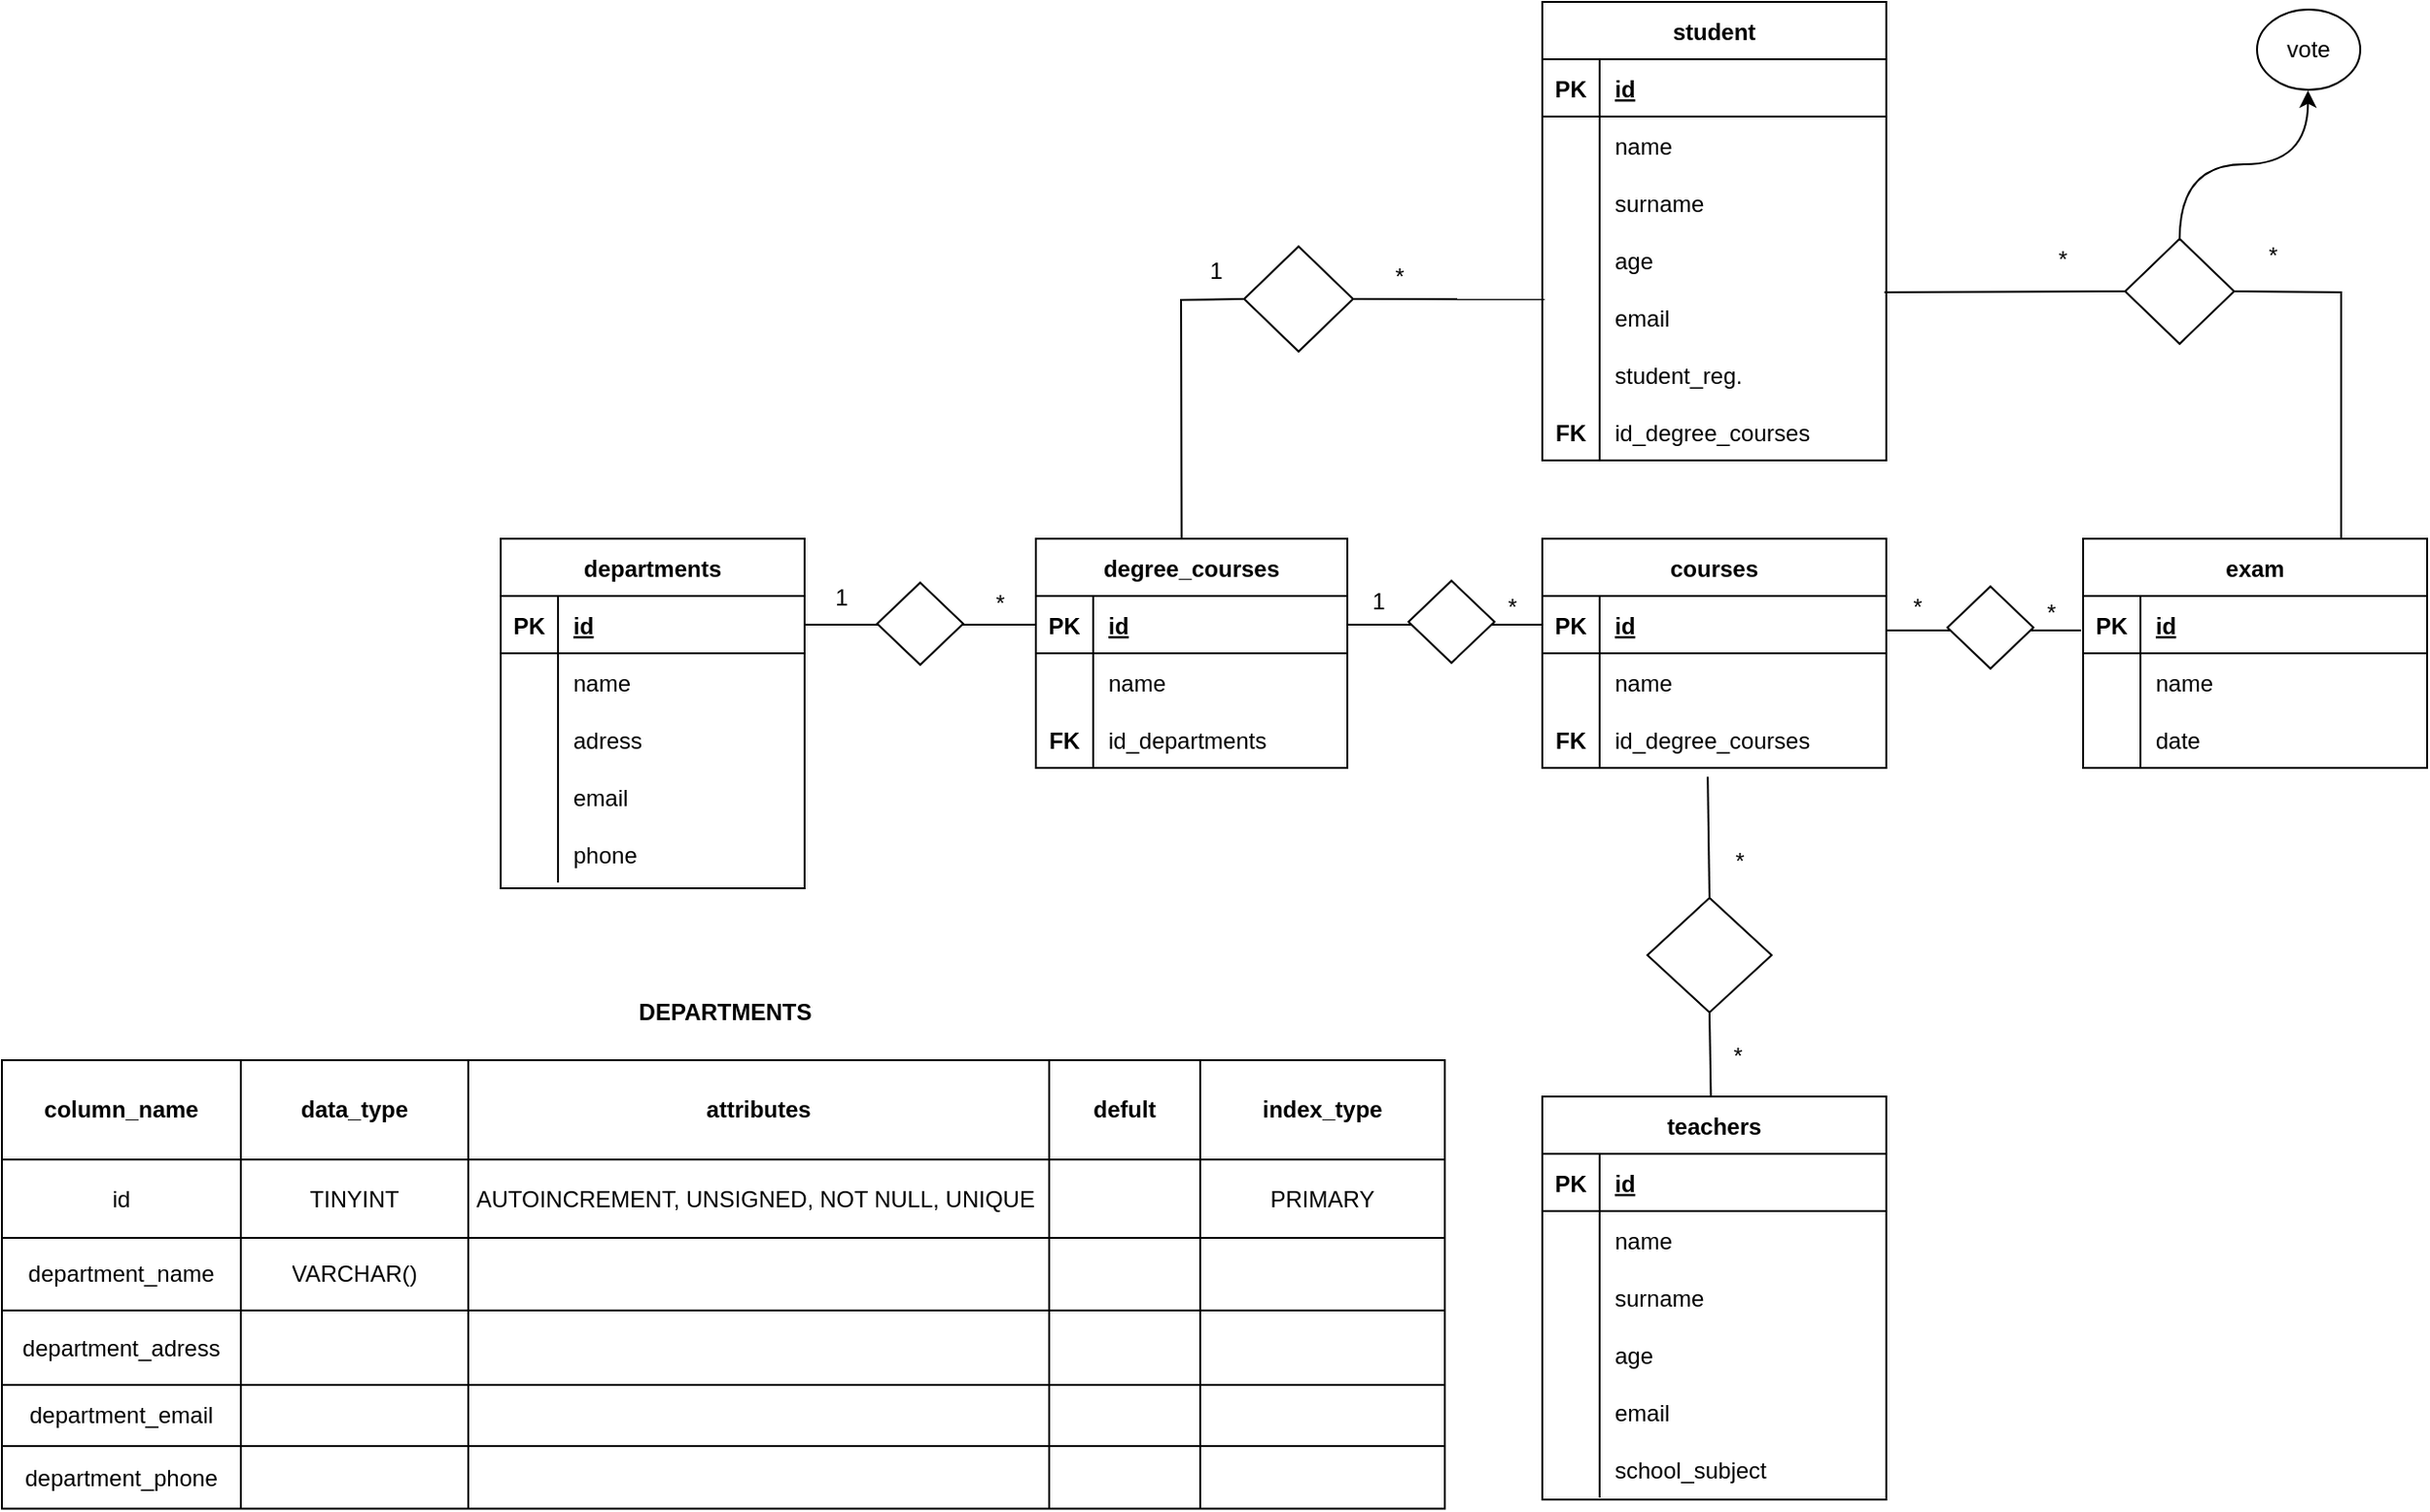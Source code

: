 <mxfile version="20.7.4" type="device"><diagram id="3LW6IDkognbKiOPUvV31" name="Pagina-1"><mxGraphModel dx="2015" dy="2032" grid="0" gridSize="10" guides="1" tooltips="1" connect="1" arrows="1" fold="1" page="0" pageScale="1" pageWidth="827" pageHeight="1169" math="0" shadow="0"><root><mxCell id="0"/><mxCell id="1" parent="0"/><mxCell id="9ci9jLOL0hCH7vQ99jmM-48" value="" style="shape=table;startSize=0;container=1;collapsible=0;childLayout=tableLayout;" parent="1" vertex="1"><mxGeometry x="-387" y="-465" width="755" height="234.75" as="geometry"/></mxCell><mxCell id="9ci9jLOL0hCH7vQ99jmM-49" value="" style="shape=tableRow;horizontal=0;startSize=0;swimlaneHead=0;swimlaneBody=0;top=0;left=0;bottom=0;right=0;collapsible=0;dropTarget=0;fillColor=none;points=[[0,0.5],[1,0.5]];portConstraint=eastwest;" parent="9ci9jLOL0hCH7vQ99jmM-48" vertex="1"><mxGeometry width="755" height="52" as="geometry"/></mxCell><mxCell id="9ci9jLOL0hCH7vQ99jmM-50" value="&lt;b&gt;column_name&lt;/b&gt;" style="shape=partialRectangle;html=1;whiteSpace=wrap;connectable=0;overflow=hidden;fillColor=none;top=0;left=0;bottom=0;right=0;pointerEvents=1;" parent="9ci9jLOL0hCH7vQ99jmM-49" vertex="1"><mxGeometry width="125" height="52" as="geometry"><mxRectangle width="125" height="52" as="alternateBounds"/></mxGeometry></mxCell><mxCell id="9ci9jLOL0hCH7vQ99jmM-51" value="&lt;b&gt;data_type&lt;/b&gt;" style="shape=partialRectangle;html=1;whiteSpace=wrap;connectable=0;overflow=hidden;fillColor=none;top=0;left=0;bottom=0;right=0;pointerEvents=1;" parent="9ci9jLOL0hCH7vQ99jmM-49" vertex="1"><mxGeometry x="125" width="119" height="52" as="geometry"><mxRectangle width="119" height="52" as="alternateBounds"/></mxGeometry></mxCell><mxCell id="9ci9jLOL0hCH7vQ99jmM-52" value="&lt;b&gt;attributes&lt;/b&gt;" style="shape=partialRectangle;html=1;whiteSpace=wrap;connectable=0;overflow=hidden;fillColor=none;top=0;left=0;bottom=0;right=0;pointerEvents=1;" parent="9ci9jLOL0hCH7vQ99jmM-49" vertex="1"><mxGeometry x="244" width="304" height="52" as="geometry"><mxRectangle width="304" height="52" as="alternateBounds"/></mxGeometry></mxCell><mxCell id="9ci9jLOL0hCH7vQ99jmM-53" value="&lt;b&gt;defult&lt;/b&gt;" style="shape=partialRectangle;html=1;whiteSpace=wrap;connectable=0;overflow=hidden;fillColor=none;top=0;left=0;bottom=0;right=0;pointerEvents=1;" parent="9ci9jLOL0hCH7vQ99jmM-49" vertex="1"><mxGeometry x="548" width="79" height="52" as="geometry"><mxRectangle width="79" height="52" as="alternateBounds"/></mxGeometry></mxCell><mxCell id="9ci9jLOL0hCH7vQ99jmM-54" value="&lt;b&gt;index_type&lt;/b&gt;" style="shape=partialRectangle;html=1;whiteSpace=wrap;connectable=0;overflow=hidden;fillColor=none;top=0;left=0;bottom=0;right=0;pointerEvents=1;" parent="9ci9jLOL0hCH7vQ99jmM-49" vertex="1"><mxGeometry x="627" width="128" height="52" as="geometry"><mxRectangle width="128" height="52" as="alternateBounds"/></mxGeometry></mxCell><mxCell id="9ci9jLOL0hCH7vQ99jmM-55" value="" style="shape=tableRow;horizontal=0;startSize=0;swimlaneHead=0;swimlaneBody=0;top=0;left=0;bottom=0;right=0;collapsible=0;dropTarget=0;fillColor=none;points=[[0,0.5],[1,0.5]];portConstraint=eastwest;" parent="9ci9jLOL0hCH7vQ99jmM-48" vertex="1"><mxGeometry y="52" width="755" height="41" as="geometry"/></mxCell><mxCell id="9ci9jLOL0hCH7vQ99jmM-56" value="id" style="shape=partialRectangle;html=1;whiteSpace=wrap;connectable=0;overflow=hidden;fillColor=none;top=0;left=0;bottom=0;right=0;pointerEvents=1;" parent="9ci9jLOL0hCH7vQ99jmM-55" vertex="1"><mxGeometry width="125" height="41" as="geometry"><mxRectangle width="125" height="41" as="alternateBounds"/></mxGeometry></mxCell><mxCell id="9ci9jLOL0hCH7vQ99jmM-57" value="TINYINT" style="shape=partialRectangle;html=1;whiteSpace=wrap;connectable=0;overflow=hidden;fillColor=none;top=0;left=0;bottom=0;right=0;pointerEvents=1;" parent="9ci9jLOL0hCH7vQ99jmM-55" vertex="1"><mxGeometry x="125" width="119" height="41" as="geometry"><mxRectangle width="119" height="41" as="alternateBounds"/></mxGeometry></mxCell><mxCell id="9ci9jLOL0hCH7vQ99jmM-58" value="AUTOINCREMENT, UNSIGNED, NOT NULL, UNIQUE&amp;nbsp;" style="shape=partialRectangle;html=1;whiteSpace=wrap;connectable=0;overflow=hidden;fillColor=none;top=0;left=0;bottom=0;right=0;pointerEvents=1;" parent="9ci9jLOL0hCH7vQ99jmM-55" vertex="1"><mxGeometry x="244" width="304" height="41" as="geometry"><mxRectangle width="304" height="41" as="alternateBounds"/></mxGeometry></mxCell><mxCell id="9ci9jLOL0hCH7vQ99jmM-59" value="" style="shape=partialRectangle;html=1;whiteSpace=wrap;connectable=0;overflow=hidden;fillColor=none;top=0;left=0;bottom=0;right=0;pointerEvents=1;" parent="9ci9jLOL0hCH7vQ99jmM-55" vertex="1"><mxGeometry x="548" width="79" height="41" as="geometry"><mxRectangle width="79" height="41" as="alternateBounds"/></mxGeometry></mxCell><mxCell id="9ci9jLOL0hCH7vQ99jmM-60" value="PRIMARY" style="shape=partialRectangle;html=1;whiteSpace=wrap;connectable=0;overflow=hidden;fillColor=none;top=0;left=0;bottom=0;right=0;pointerEvents=1;" parent="9ci9jLOL0hCH7vQ99jmM-55" vertex="1"><mxGeometry x="627" width="128" height="41" as="geometry"><mxRectangle width="128" height="41" as="alternateBounds"/></mxGeometry></mxCell><mxCell id="9ci9jLOL0hCH7vQ99jmM-61" value="" style="shape=tableRow;horizontal=0;startSize=0;swimlaneHead=0;swimlaneBody=0;top=0;left=0;bottom=0;right=0;collapsible=0;dropTarget=0;fillColor=none;points=[[0,0.5],[1,0.5]];portConstraint=eastwest;" parent="9ci9jLOL0hCH7vQ99jmM-48" vertex="1"><mxGeometry y="93" width="755" height="38" as="geometry"/></mxCell><mxCell id="9ci9jLOL0hCH7vQ99jmM-62" value="&lt;span style=&quot;text-align: left;&quot;&gt;department_name&lt;/span&gt;" style="shape=partialRectangle;html=1;whiteSpace=wrap;connectable=0;overflow=hidden;fillColor=none;top=0;left=0;bottom=0;right=0;pointerEvents=1;" parent="9ci9jLOL0hCH7vQ99jmM-61" vertex="1"><mxGeometry width="125" height="38" as="geometry"><mxRectangle width="125" height="38" as="alternateBounds"/></mxGeometry></mxCell><mxCell id="9ci9jLOL0hCH7vQ99jmM-63" value="VARCHAR()" style="shape=partialRectangle;html=1;whiteSpace=wrap;connectable=0;overflow=hidden;fillColor=none;top=0;left=0;bottom=0;right=0;pointerEvents=1;" parent="9ci9jLOL0hCH7vQ99jmM-61" vertex="1"><mxGeometry x="125" width="119" height="38" as="geometry"><mxRectangle width="119" height="38" as="alternateBounds"/></mxGeometry></mxCell><mxCell id="9ci9jLOL0hCH7vQ99jmM-64" value="" style="shape=partialRectangle;html=1;whiteSpace=wrap;connectable=0;overflow=hidden;fillColor=none;top=0;left=0;bottom=0;right=0;pointerEvents=1;" parent="9ci9jLOL0hCH7vQ99jmM-61" vertex="1"><mxGeometry x="244" width="304" height="38" as="geometry"><mxRectangle width="304" height="38" as="alternateBounds"/></mxGeometry></mxCell><mxCell id="9ci9jLOL0hCH7vQ99jmM-65" value="" style="shape=partialRectangle;html=1;whiteSpace=wrap;connectable=0;overflow=hidden;fillColor=none;top=0;left=0;bottom=0;right=0;pointerEvents=1;" parent="9ci9jLOL0hCH7vQ99jmM-61" vertex="1"><mxGeometry x="548" width="79" height="38" as="geometry"><mxRectangle width="79" height="38" as="alternateBounds"/></mxGeometry></mxCell><mxCell id="9ci9jLOL0hCH7vQ99jmM-66" value="" style="shape=partialRectangle;html=1;whiteSpace=wrap;connectable=0;overflow=hidden;fillColor=none;top=0;left=0;bottom=0;right=0;pointerEvents=1;" parent="9ci9jLOL0hCH7vQ99jmM-61" vertex="1"><mxGeometry x="627" width="128" height="38" as="geometry"><mxRectangle width="128" height="38" as="alternateBounds"/></mxGeometry></mxCell><mxCell id="9ci9jLOL0hCH7vQ99jmM-67" value="" style="shape=tableRow;horizontal=0;startSize=0;swimlaneHead=0;swimlaneBody=0;top=0;left=0;bottom=0;right=0;collapsible=0;dropTarget=0;fillColor=none;points=[[0,0.5],[1,0.5]];portConstraint=eastwest;" parent="9ci9jLOL0hCH7vQ99jmM-48" vertex="1"><mxGeometry y="131" width="755" height="39" as="geometry"/></mxCell><mxCell id="9ci9jLOL0hCH7vQ99jmM-68" value="&lt;span style=&quot;text-align: left;&quot;&gt;department_adress&lt;/span&gt;" style="shape=partialRectangle;html=1;whiteSpace=wrap;connectable=0;overflow=hidden;fillColor=none;top=0;left=0;bottom=0;right=0;pointerEvents=1;" parent="9ci9jLOL0hCH7vQ99jmM-67" vertex="1"><mxGeometry width="125" height="39" as="geometry"><mxRectangle width="125" height="39" as="alternateBounds"/></mxGeometry></mxCell><mxCell id="9ci9jLOL0hCH7vQ99jmM-69" value="" style="shape=partialRectangle;html=1;whiteSpace=wrap;connectable=0;overflow=hidden;fillColor=none;top=0;left=0;bottom=0;right=0;pointerEvents=1;" parent="9ci9jLOL0hCH7vQ99jmM-67" vertex="1"><mxGeometry x="125" width="119" height="39" as="geometry"><mxRectangle width="119" height="39" as="alternateBounds"/></mxGeometry></mxCell><mxCell id="9ci9jLOL0hCH7vQ99jmM-70" value="" style="shape=partialRectangle;html=1;whiteSpace=wrap;connectable=0;overflow=hidden;fillColor=none;top=0;left=0;bottom=0;right=0;pointerEvents=1;" parent="9ci9jLOL0hCH7vQ99jmM-67" vertex="1"><mxGeometry x="244" width="304" height="39" as="geometry"><mxRectangle width="304" height="39" as="alternateBounds"/></mxGeometry></mxCell><mxCell id="9ci9jLOL0hCH7vQ99jmM-71" value="" style="shape=partialRectangle;html=1;whiteSpace=wrap;connectable=0;overflow=hidden;fillColor=none;top=0;left=0;bottom=0;right=0;pointerEvents=1;" parent="9ci9jLOL0hCH7vQ99jmM-67" vertex="1"><mxGeometry x="548" width="79" height="39" as="geometry"><mxRectangle width="79" height="39" as="alternateBounds"/></mxGeometry></mxCell><mxCell id="9ci9jLOL0hCH7vQ99jmM-72" value="" style="shape=partialRectangle;html=1;whiteSpace=wrap;connectable=0;overflow=hidden;fillColor=none;top=0;left=0;bottom=0;right=0;pointerEvents=1;" parent="9ci9jLOL0hCH7vQ99jmM-67" vertex="1"><mxGeometry x="627" width="128" height="39" as="geometry"><mxRectangle width="128" height="39" as="alternateBounds"/></mxGeometry></mxCell><mxCell id="9ci9jLOL0hCH7vQ99jmM-73" value="" style="shape=tableRow;horizontal=0;startSize=0;swimlaneHead=0;swimlaneBody=0;top=0;left=0;bottom=0;right=0;collapsible=0;dropTarget=0;fillColor=none;points=[[0,0.5],[1,0.5]];portConstraint=eastwest;" parent="9ci9jLOL0hCH7vQ99jmM-48" vertex="1"><mxGeometry y="170" width="755" height="32" as="geometry"/></mxCell><mxCell id="9ci9jLOL0hCH7vQ99jmM-74" value="&lt;span style=&quot;text-align: left;&quot;&gt;department_email&lt;/span&gt;" style="shape=partialRectangle;html=1;whiteSpace=wrap;connectable=0;overflow=hidden;fillColor=none;top=0;left=0;bottom=0;right=0;pointerEvents=1;" parent="9ci9jLOL0hCH7vQ99jmM-73" vertex="1"><mxGeometry width="125" height="32" as="geometry"><mxRectangle width="125" height="32" as="alternateBounds"/></mxGeometry></mxCell><mxCell id="9ci9jLOL0hCH7vQ99jmM-75" value="" style="shape=partialRectangle;html=1;whiteSpace=wrap;connectable=0;overflow=hidden;fillColor=none;top=0;left=0;bottom=0;right=0;pointerEvents=1;" parent="9ci9jLOL0hCH7vQ99jmM-73" vertex="1"><mxGeometry x="125" width="119" height="32" as="geometry"><mxRectangle width="119" height="32" as="alternateBounds"/></mxGeometry></mxCell><mxCell id="9ci9jLOL0hCH7vQ99jmM-76" value="" style="shape=partialRectangle;html=1;whiteSpace=wrap;connectable=0;overflow=hidden;fillColor=none;top=0;left=0;bottom=0;right=0;pointerEvents=1;" parent="9ci9jLOL0hCH7vQ99jmM-73" vertex="1"><mxGeometry x="244" width="304" height="32" as="geometry"><mxRectangle width="304" height="32" as="alternateBounds"/></mxGeometry></mxCell><mxCell id="9ci9jLOL0hCH7vQ99jmM-77" value="" style="shape=partialRectangle;html=1;whiteSpace=wrap;connectable=0;overflow=hidden;fillColor=none;top=0;left=0;bottom=0;right=0;pointerEvents=1;" parent="9ci9jLOL0hCH7vQ99jmM-73" vertex="1"><mxGeometry x="548" width="79" height="32" as="geometry"><mxRectangle width="79" height="32" as="alternateBounds"/></mxGeometry></mxCell><mxCell id="9ci9jLOL0hCH7vQ99jmM-78" value="" style="shape=partialRectangle;html=1;whiteSpace=wrap;connectable=0;overflow=hidden;fillColor=none;top=0;left=0;bottom=0;right=0;pointerEvents=1;" parent="9ci9jLOL0hCH7vQ99jmM-73" vertex="1"><mxGeometry x="627" width="128" height="32" as="geometry"><mxRectangle width="128" height="32" as="alternateBounds"/></mxGeometry></mxCell><mxCell id="lVzg_k53rNY4pDE4SqiD-111" value="" style="shape=tableRow;horizontal=0;startSize=0;swimlaneHead=0;swimlaneBody=0;top=0;left=0;bottom=0;right=0;collapsible=0;dropTarget=0;fillColor=none;points=[[0,0.5],[1,0.5]];portConstraint=eastwest;" vertex="1" parent="9ci9jLOL0hCH7vQ99jmM-48"><mxGeometry y="202" width="755" height="33" as="geometry"/></mxCell><mxCell id="lVzg_k53rNY4pDE4SqiD-112" value="&lt;span style=&quot;text-align: left;&quot;&gt;department_phone&lt;/span&gt;" style="shape=partialRectangle;html=1;whiteSpace=wrap;connectable=0;overflow=hidden;fillColor=none;top=0;left=0;bottom=0;right=0;pointerEvents=1;" vertex="1" parent="lVzg_k53rNY4pDE4SqiD-111"><mxGeometry width="125" height="33" as="geometry"><mxRectangle width="125" height="33" as="alternateBounds"/></mxGeometry></mxCell><mxCell id="lVzg_k53rNY4pDE4SqiD-113" value="" style="shape=partialRectangle;html=1;whiteSpace=wrap;connectable=0;overflow=hidden;fillColor=none;top=0;left=0;bottom=0;right=0;pointerEvents=1;" vertex="1" parent="lVzg_k53rNY4pDE4SqiD-111"><mxGeometry x="125" width="119" height="33" as="geometry"><mxRectangle width="119" height="33" as="alternateBounds"/></mxGeometry></mxCell><mxCell id="lVzg_k53rNY4pDE4SqiD-114" value="" style="shape=partialRectangle;html=1;whiteSpace=wrap;connectable=0;overflow=hidden;fillColor=none;top=0;left=0;bottom=0;right=0;pointerEvents=1;" vertex="1" parent="lVzg_k53rNY4pDE4SqiD-111"><mxGeometry x="244" width="304" height="33" as="geometry"><mxRectangle width="304" height="33" as="alternateBounds"/></mxGeometry></mxCell><mxCell id="lVzg_k53rNY4pDE4SqiD-115" value="" style="shape=partialRectangle;html=1;whiteSpace=wrap;connectable=0;overflow=hidden;fillColor=none;top=0;left=0;bottom=0;right=0;pointerEvents=1;" vertex="1" parent="lVzg_k53rNY4pDE4SqiD-111"><mxGeometry x="548" width="79" height="33" as="geometry"><mxRectangle width="79" height="33" as="alternateBounds"/></mxGeometry></mxCell><mxCell id="lVzg_k53rNY4pDE4SqiD-116" value="" style="shape=partialRectangle;html=1;whiteSpace=wrap;connectable=0;overflow=hidden;fillColor=none;top=0;left=0;bottom=0;right=0;pointerEvents=1;" vertex="1" parent="lVzg_k53rNY4pDE4SqiD-111"><mxGeometry x="627" width="128" height="33" as="geometry"><mxRectangle width="128" height="33" as="alternateBounds"/></mxGeometry></mxCell><mxCell id="9ci9jLOL0hCH7vQ99jmM-79" value="departments" style="shape=table;startSize=30;container=1;collapsible=1;childLayout=tableLayout;fixedRows=1;rowLines=0;fontStyle=1;align=center;resizeLast=1;" parent="1" vertex="1"><mxGeometry x="-126" y="-738" width="159" height="183" as="geometry"/></mxCell><mxCell id="9ci9jLOL0hCH7vQ99jmM-80" value="" style="shape=tableRow;horizontal=0;startSize=0;swimlaneHead=0;swimlaneBody=0;fillColor=none;collapsible=0;dropTarget=0;points=[[0,0.5],[1,0.5]];portConstraint=eastwest;top=0;left=0;right=0;bottom=1;" parent="9ci9jLOL0hCH7vQ99jmM-79" vertex="1"><mxGeometry y="30" width="159" height="30" as="geometry"/></mxCell><mxCell id="9ci9jLOL0hCH7vQ99jmM-81" value="PK" style="shape=partialRectangle;connectable=0;fillColor=none;top=0;left=0;bottom=0;right=0;fontStyle=1;overflow=hidden;" parent="9ci9jLOL0hCH7vQ99jmM-80" vertex="1"><mxGeometry width="30" height="30" as="geometry"><mxRectangle width="30" height="30" as="alternateBounds"/></mxGeometry></mxCell><mxCell id="9ci9jLOL0hCH7vQ99jmM-82" value="id" style="shape=partialRectangle;connectable=0;fillColor=none;top=0;left=0;bottom=0;right=0;align=left;spacingLeft=6;fontStyle=5;overflow=hidden;" parent="9ci9jLOL0hCH7vQ99jmM-80" vertex="1"><mxGeometry x="30" width="129" height="30" as="geometry"><mxRectangle width="129" height="30" as="alternateBounds"/></mxGeometry></mxCell><mxCell id="9ci9jLOL0hCH7vQ99jmM-83" value="" style="shape=tableRow;horizontal=0;startSize=0;swimlaneHead=0;swimlaneBody=0;fillColor=none;collapsible=0;dropTarget=0;points=[[0,0.5],[1,0.5]];portConstraint=eastwest;top=0;left=0;right=0;bottom=0;" parent="9ci9jLOL0hCH7vQ99jmM-79" vertex="1"><mxGeometry y="60" width="159" height="30" as="geometry"/></mxCell><mxCell id="9ci9jLOL0hCH7vQ99jmM-84" value="" style="shape=partialRectangle;connectable=0;fillColor=none;top=0;left=0;bottom=0;right=0;editable=1;overflow=hidden;" parent="9ci9jLOL0hCH7vQ99jmM-83" vertex="1"><mxGeometry width="30" height="30" as="geometry"><mxRectangle width="30" height="30" as="alternateBounds"/></mxGeometry></mxCell><mxCell id="9ci9jLOL0hCH7vQ99jmM-85" value="name" style="shape=partialRectangle;connectable=0;fillColor=none;top=0;left=0;bottom=0;right=0;align=left;spacingLeft=6;overflow=hidden;" parent="9ci9jLOL0hCH7vQ99jmM-83" vertex="1"><mxGeometry x="30" width="129" height="30" as="geometry"><mxRectangle width="129" height="30" as="alternateBounds"/></mxGeometry></mxCell><mxCell id="9ci9jLOL0hCH7vQ99jmM-86" value="" style="shape=tableRow;horizontal=0;startSize=0;swimlaneHead=0;swimlaneBody=0;fillColor=none;collapsible=0;dropTarget=0;points=[[0,0.5],[1,0.5]];portConstraint=eastwest;top=0;left=0;right=0;bottom=0;" parent="9ci9jLOL0hCH7vQ99jmM-79" vertex="1"><mxGeometry y="90" width="159" height="30" as="geometry"/></mxCell><mxCell id="9ci9jLOL0hCH7vQ99jmM-87" value="" style="shape=partialRectangle;connectable=0;fillColor=none;top=0;left=0;bottom=0;right=0;editable=1;overflow=hidden;fontStyle=1" parent="9ci9jLOL0hCH7vQ99jmM-86" vertex="1"><mxGeometry width="30" height="30" as="geometry"><mxRectangle width="30" height="30" as="alternateBounds"/></mxGeometry></mxCell><mxCell id="9ci9jLOL0hCH7vQ99jmM-88" value="adress" style="shape=partialRectangle;connectable=0;fillColor=none;top=0;left=0;bottom=0;right=0;align=left;spacingLeft=6;overflow=hidden;" parent="9ci9jLOL0hCH7vQ99jmM-86" vertex="1"><mxGeometry x="30" width="129" height="30" as="geometry"><mxRectangle width="129" height="30" as="alternateBounds"/></mxGeometry></mxCell><mxCell id="9ci9jLOL0hCH7vQ99jmM-89" value="" style="shape=tableRow;horizontal=0;startSize=0;swimlaneHead=0;swimlaneBody=0;fillColor=none;collapsible=0;dropTarget=0;points=[[0,0.5],[1,0.5]];portConstraint=eastwest;top=0;left=0;right=0;bottom=0;" parent="9ci9jLOL0hCH7vQ99jmM-79" vertex="1"><mxGeometry y="120" width="159" height="30" as="geometry"/></mxCell><mxCell id="9ci9jLOL0hCH7vQ99jmM-90" value="" style="shape=partialRectangle;connectable=0;fillColor=none;top=0;left=0;bottom=0;right=0;editable=1;overflow=hidden;" parent="9ci9jLOL0hCH7vQ99jmM-89" vertex="1"><mxGeometry width="30" height="30" as="geometry"><mxRectangle width="30" height="30" as="alternateBounds"/></mxGeometry></mxCell><mxCell id="9ci9jLOL0hCH7vQ99jmM-91" value="email" style="shape=partialRectangle;connectable=0;fillColor=none;top=0;left=0;bottom=0;right=0;align=left;spacingLeft=6;overflow=hidden;" parent="9ci9jLOL0hCH7vQ99jmM-89" vertex="1"><mxGeometry x="30" width="129" height="30" as="geometry"><mxRectangle width="129" height="30" as="alternateBounds"/></mxGeometry></mxCell><mxCell id="lVzg_k53rNY4pDE4SqiD-107" value="" style="shape=tableRow;horizontal=0;startSize=0;swimlaneHead=0;swimlaneBody=0;fillColor=none;collapsible=0;dropTarget=0;points=[[0,0.5],[1,0.5]];portConstraint=eastwest;top=0;left=0;right=0;bottom=0;" vertex="1" parent="9ci9jLOL0hCH7vQ99jmM-79"><mxGeometry y="150" width="159" height="30" as="geometry"/></mxCell><mxCell id="lVzg_k53rNY4pDE4SqiD-108" value="" style="shape=partialRectangle;connectable=0;fillColor=none;top=0;left=0;bottom=0;right=0;editable=1;overflow=hidden;" vertex="1" parent="lVzg_k53rNY4pDE4SqiD-107"><mxGeometry width="30" height="30" as="geometry"><mxRectangle width="30" height="30" as="alternateBounds"/></mxGeometry></mxCell><mxCell id="lVzg_k53rNY4pDE4SqiD-109" value="phone" style="shape=partialRectangle;connectable=0;fillColor=none;top=0;left=0;bottom=0;right=0;align=left;spacingLeft=6;overflow=hidden;" vertex="1" parent="lVzg_k53rNY4pDE4SqiD-107"><mxGeometry x="30" width="129" height="30" as="geometry"><mxRectangle width="129" height="30" as="alternateBounds"/></mxGeometry></mxCell><mxCell id="9ci9jLOL0hCH7vQ99jmM-92" value="degree_courses" style="shape=table;startSize=30;container=1;collapsible=1;childLayout=tableLayout;fixedRows=1;rowLines=0;fontStyle=1;align=center;resizeLast=1;" parent="1" vertex="1"><mxGeometry x="154" y="-738" width="163" height="120" as="geometry"/></mxCell><mxCell id="9ci9jLOL0hCH7vQ99jmM-93" value="" style="shape=tableRow;horizontal=0;startSize=0;swimlaneHead=0;swimlaneBody=0;fillColor=none;collapsible=0;dropTarget=0;points=[[0,0.5],[1,0.5]];portConstraint=eastwest;top=0;left=0;right=0;bottom=1;" parent="9ci9jLOL0hCH7vQ99jmM-92" vertex="1"><mxGeometry y="30" width="163" height="30" as="geometry"/></mxCell><mxCell id="9ci9jLOL0hCH7vQ99jmM-94" value="PK" style="shape=partialRectangle;connectable=0;fillColor=none;top=0;left=0;bottom=0;right=0;fontStyle=1;overflow=hidden;" parent="9ci9jLOL0hCH7vQ99jmM-93" vertex="1"><mxGeometry width="30" height="30" as="geometry"><mxRectangle width="30" height="30" as="alternateBounds"/></mxGeometry></mxCell><mxCell id="9ci9jLOL0hCH7vQ99jmM-95" value="id" style="shape=partialRectangle;connectable=0;fillColor=none;top=0;left=0;bottom=0;right=0;align=left;spacingLeft=6;fontStyle=5;overflow=hidden;" parent="9ci9jLOL0hCH7vQ99jmM-93" vertex="1"><mxGeometry x="30" width="133" height="30" as="geometry"><mxRectangle width="133" height="30" as="alternateBounds"/></mxGeometry></mxCell><mxCell id="9ci9jLOL0hCH7vQ99jmM-96" value="" style="shape=tableRow;horizontal=0;startSize=0;swimlaneHead=0;swimlaneBody=0;fillColor=none;collapsible=0;dropTarget=0;points=[[0,0.5],[1,0.5]];portConstraint=eastwest;top=0;left=0;right=0;bottom=0;" parent="9ci9jLOL0hCH7vQ99jmM-92" vertex="1"><mxGeometry y="60" width="163" height="30" as="geometry"/></mxCell><mxCell id="9ci9jLOL0hCH7vQ99jmM-97" value="" style="shape=partialRectangle;connectable=0;fillColor=none;top=0;left=0;bottom=0;right=0;editable=1;overflow=hidden;" parent="9ci9jLOL0hCH7vQ99jmM-96" vertex="1"><mxGeometry width="30" height="30" as="geometry"><mxRectangle width="30" height="30" as="alternateBounds"/></mxGeometry></mxCell><mxCell id="9ci9jLOL0hCH7vQ99jmM-98" value="name" style="shape=partialRectangle;connectable=0;fillColor=none;top=0;left=0;bottom=0;right=0;align=left;spacingLeft=6;overflow=hidden;" parent="9ci9jLOL0hCH7vQ99jmM-96" vertex="1"><mxGeometry x="30" width="133" height="30" as="geometry"><mxRectangle width="133" height="30" as="alternateBounds"/></mxGeometry></mxCell><mxCell id="9ci9jLOL0hCH7vQ99jmM-99" value="" style="shape=tableRow;horizontal=0;startSize=0;swimlaneHead=0;swimlaneBody=0;fillColor=none;collapsible=0;dropTarget=0;points=[[0,0.5],[1,0.5]];portConstraint=eastwest;top=0;left=0;right=0;bottom=0;" parent="9ci9jLOL0hCH7vQ99jmM-92" vertex="1"><mxGeometry y="90" width="163" height="30" as="geometry"/></mxCell><mxCell id="9ci9jLOL0hCH7vQ99jmM-100" value="FK" style="shape=partialRectangle;connectable=0;fillColor=none;top=0;left=0;bottom=0;right=0;editable=1;overflow=hidden;fontStyle=1" parent="9ci9jLOL0hCH7vQ99jmM-99" vertex="1"><mxGeometry width="30" height="30" as="geometry"><mxRectangle width="30" height="30" as="alternateBounds"/></mxGeometry></mxCell><mxCell id="9ci9jLOL0hCH7vQ99jmM-101" value="id_departments" style="shape=partialRectangle;connectable=0;fillColor=none;top=0;left=0;bottom=0;right=0;align=left;spacingLeft=6;overflow=hidden;" parent="9ci9jLOL0hCH7vQ99jmM-99" vertex="1"><mxGeometry x="30" width="133" height="30" as="geometry"><mxRectangle width="133" height="30" as="alternateBounds"/></mxGeometry></mxCell><mxCell id="lVzg_k53rNY4pDE4SqiD-2" value="" style="endArrow=none;html=1;rounded=0;exitX=1;exitY=0.5;exitDx=0;exitDy=0;entryX=0;entryY=0.5;entryDx=0;entryDy=0;" edge="1" parent="1" source="9ci9jLOL0hCH7vQ99jmM-80" target="9ci9jLOL0hCH7vQ99jmM-93"><mxGeometry width="50" height="50" relative="1" as="geometry"><mxPoint x="72" y="-680" as="sourcePoint"/><mxPoint x="89" y="-747" as="targetPoint"/><Array as="points"/></mxGeometry></mxCell><mxCell id="lVzg_k53rNY4pDE4SqiD-3" value="" style="rhombus;whiteSpace=wrap;html=1;" vertex="1" parent="1"><mxGeometry x="71" y="-715" width="45" height="43" as="geometry"/></mxCell><mxCell id="lVzg_k53rNY4pDE4SqiD-4" value="1" style="text;html=1;align=center;verticalAlign=middle;resizable=0;points=[];autosize=1;strokeColor=none;fillColor=none;" vertex="1" parent="1"><mxGeometry x="37" y="-722" width="30" height="30" as="geometry"/></mxCell><mxCell id="lVzg_k53rNY4pDE4SqiD-5" value="*" style="text;html=1;align=center;verticalAlign=middle;resizable=0;points=[];autosize=1;strokeColor=none;fillColor=none;" vertex="1" parent="1"><mxGeometry x="120" y="-719" width="30" height="30" as="geometry"/></mxCell><mxCell id="lVzg_k53rNY4pDE4SqiD-6" value="courses" style="shape=table;startSize=30;container=1;collapsible=1;childLayout=tableLayout;fixedRows=1;rowLines=0;fontStyle=1;align=center;resizeLast=1;" vertex="1" parent="1"><mxGeometry x="419" y="-738" width="180" height="120" as="geometry"/></mxCell><mxCell id="lVzg_k53rNY4pDE4SqiD-7" value="" style="shape=tableRow;horizontal=0;startSize=0;swimlaneHead=0;swimlaneBody=0;fillColor=none;collapsible=0;dropTarget=0;points=[[0,0.5],[1,0.5]];portConstraint=eastwest;top=0;left=0;right=0;bottom=1;" vertex="1" parent="lVzg_k53rNY4pDE4SqiD-6"><mxGeometry y="30" width="180" height="30" as="geometry"/></mxCell><mxCell id="lVzg_k53rNY4pDE4SqiD-8" value="PK" style="shape=partialRectangle;connectable=0;fillColor=none;top=0;left=0;bottom=0;right=0;fontStyle=1;overflow=hidden;" vertex="1" parent="lVzg_k53rNY4pDE4SqiD-7"><mxGeometry width="30" height="30" as="geometry"><mxRectangle width="30" height="30" as="alternateBounds"/></mxGeometry></mxCell><mxCell id="lVzg_k53rNY4pDE4SqiD-9" value="id" style="shape=partialRectangle;connectable=0;fillColor=none;top=0;left=0;bottom=0;right=0;align=left;spacingLeft=6;fontStyle=5;overflow=hidden;" vertex="1" parent="lVzg_k53rNY4pDE4SqiD-7"><mxGeometry x="30" width="150" height="30" as="geometry"><mxRectangle width="150" height="30" as="alternateBounds"/></mxGeometry></mxCell><mxCell id="lVzg_k53rNY4pDE4SqiD-10" value="" style="shape=tableRow;horizontal=0;startSize=0;swimlaneHead=0;swimlaneBody=0;fillColor=none;collapsible=0;dropTarget=0;points=[[0,0.5],[1,0.5]];portConstraint=eastwest;top=0;left=0;right=0;bottom=0;" vertex="1" parent="lVzg_k53rNY4pDE4SqiD-6"><mxGeometry y="60" width="180" height="30" as="geometry"/></mxCell><mxCell id="lVzg_k53rNY4pDE4SqiD-11" value="" style="shape=partialRectangle;connectable=0;fillColor=none;top=0;left=0;bottom=0;right=0;editable=1;overflow=hidden;" vertex="1" parent="lVzg_k53rNY4pDE4SqiD-10"><mxGeometry width="30" height="30" as="geometry"><mxRectangle width="30" height="30" as="alternateBounds"/></mxGeometry></mxCell><mxCell id="lVzg_k53rNY4pDE4SqiD-12" value="name" style="shape=partialRectangle;connectable=0;fillColor=none;top=0;left=0;bottom=0;right=0;align=left;spacingLeft=6;overflow=hidden;" vertex="1" parent="lVzg_k53rNY4pDE4SqiD-10"><mxGeometry x="30" width="150" height="30" as="geometry"><mxRectangle width="150" height="30" as="alternateBounds"/></mxGeometry></mxCell><mxCell id="lVzg_k53rNY4pDE4SqiD-13" value="" style="shape=tableRow;horizontal=0;startSize=0;swimlaneHead=0;swimlaneBody=0;fillColor=none;collapsible=0;dropTarget=0;points=[[0,0.5],[1,0.5]];portConstraint=eastwest;top=0;left=0;right=0;bottom=0;" vertex="1" parent="lVzg_k53rNY4pDE4SqiD-6"><mxGeometry y="90" width="180" height="30" as="geometry"/></mxCell><mxCell id="lVzg_k53rNY4pDE4SqiD-14" value="FK" style="shape=partialRectangle;connectable=0;fillColor=none;top=0;left=0;bottom=0;right=0;editable=1;overflow=hidden;fontStyle=1" vertex="1" parent="lVzg_k53rNY4pDE4SqiD-13"><mxGeometry width="30" height="30" as="geometry"><mxRectangle width="30" height="30" as="alternateBounds"/></mxGeometry></mxCell><mxCell id="lVzg_k53rNY4pDE4SqiD-15" value="id_degree_courses" style="shape=partialRectangle;connectable=0;fillColor=none;top=0;left=0;bottom=0;right=0;align=left;spacingLeft=6;overflow=hidden;" vertex="1" parent="lVzg_k53rNY4pDE4SqiD-13"><mxGeometry x="30" width="150" height="30" as="geometry"><mxRectangle width="150" height="30" as="alternateBounds"/></mxGeometry></mxCell><mxCell id="lVzg_k53rNY4pDE4SqiD-22" value="" style="endArrow=none;html=1;rounded=0;exitX=1;exitY=0.5;exitDx=0;exitDy=0;entryX=0;entryY=0.5;entryDx=0;entryDy=0;" edge="1" parent="1" source="9ci9jLOL0hCH7vQ99jmM-93" target="lVzg_k53rNY4pDE4SqiD-7"><mxGeometry width="50" height="50" relative="1" as="geometry"><mxPoint x="240" y="-684" as="sourcePoint"/><mxPoint x="290" y="-734" as="targetPoint"/></mxGeometry></mxCell><mxCell id="lVzg_k53rNY4pDE4SqiD-20" value="" style="rhombus;whiteSpace=wrap;html=1;" vertex="1" parent="1"><mxGeometry x="349" y="-716" width="45" height="43" as="geometry"/></mxCell><mxCell id="lVzg_k53rNY4pDE4SqiD-23" value="1" style="text;html=1;align=center;verticalAlign=middle;resizable=0;points=[];autosize=1;strokeColor=none;fillColor=none;" vertex="1" parent="1"><mxGeometry x="320" y="-718" width="25" height="26" as="geometry"/></mxCell><mxCell id="lVzg_k53rNY4pDE4SqiD-24" value="*" style="text;html=1;align=center;verticalAlign=middle;resizable=0;points=[];autosize=1;strokeColor=none;fillColor=none;" vertex="1" parent="1"><mxGeometry x="391" y="-715" width="23" height="26" as="geometry"/></mxCell><mxCell id="lVzg_k53rNY4pDE4SqiD-25" value="teachers" style="shape=table;startSize=30;container=1;collapsible=1;childLayout=tableLayout;fixedRows=1;rowLines=0;fontStyle=1;align=center;resizeLast=1;" vertex="1" parent="1"><mxGeometry x="419" y="-446" width="180" height="211" as="geometry"/></mxCell><mxCell id="lVzg_k53rNY4pDE4SqiD-26" value="" style="shape=tableRow;horizontal=0;startSize=0;swimlaneHead=0;swimlaneBody=0;fillColor=none;collapsible=0;dropTarget=0;points=[[0,0.5],[1,0.5]];portConstraint=eastwest;top=0;left=0;right=0;bottom=1;" vertex="1" parent="lVzg_k53rNY4pDE4SqiD-25"><mxGeometry y="30" width="180" height="30" as="geometry"/></mxCell><mxCell id="lVzg_k53rNY4pDE4SqiD-27" value="PK" style="shape=partialRectangle;connectable=0;fillColor=none;top=0;left=0;bottom=0;right=0;fontStyle=1;overflow=hidden;" vertex="1" parent="lVzg_k53rNY4pDE4SqiD-26"><mxGeometry width="30" height="30" as="geometry"><mxRectangle width="30" height="30" as="alternateBounds"/></mxGeometry></mxCell><mxCell id="lVzg_k53rNY4pDE4SqiD-28" value="id" style="shape=partialRectangle;connectable=0;fillColor=none;top=0;left=0;bottom=0;right=0;align=left;spacingLeft=6;fontStyle=5;overflow=hidden;" vertex="1" parent="lVzg_k53rNY4pDE4SqiD-26"><mxGeometry x="30" width="150" height="30" as="geometry"><mxRectangle width="150" height="30" as="alternateBounds"/></mxGeometry></mxCell><mxCell id="lVzg_k53rNY4pDE4SqiD-29" value="" style="shape=tableRow;horizontal=0;startSize=0;swimlaneHead=0;swimlaneBody=0;fillColor=none;collapsible=0;dropTarget=0;points=[[0,0.5],[1,0.5]];portConstraint=eastwest;top=0;left=0;right=0;bottom=0;" vertex="1" parent="lVzg_k53rNY4pDE4SqiD-25"><mxGeometry y="60" width="180" height="30" as="geometry"/></mxCell><mxCell id="lVzg_k53rNY4pDE4SqiD-30" value="" style="shape=partialRectangle;connectable=0;fillColor=none;top=0;left=0;bottom=0;right=0;editable=1;overflow=hidden;" vertex="1" parent="lVzg_k53rNY4pDE4SqiD-29"><mxGeometry width="30" height="30" as="geometry"><mxRectangle width="30" height="30" as="alternateBounds"/></mxGeometry></mxCell><mxCell id="lVzg_k53rNY4pDE4SqiD-31" value="name" style="shape=partialRectangle;connectable=0;fillColor=none;top=0;left=0;bottom=0;right=0;align=left;spacingLeft=6;overflow=hidden;" vertex="1" parent="lVzg_k53rNY4pDE4SqiD-29"><mxGeometry x="30" width="150" height="30" as="geometry"><mxRectangle width="150" height="30" as="alternateBounds"/></mxGeometry></mxCell><mxCell id="lVzg_k53rNY4pDE4SqiD-104" value="" style="shape=tableRow;horizontal=0;startSize=0;swimlaneHead=0;swimlaneBody=0;fillColor=none;collapsible=0;dropTarget=0;points=[[0,0.5],[1,0.5]];portConstraint=eastwest;top=0;left=0;right=0;bottom=0;" vertex="1" parent="lVzg_k53rNY4pDE4SqiD-25"><mxGeometry y="90" width="180" height="30" as="geometry"/></mxCell><mxCell id="lVzg_k53rNY4pDE4SqiD-105" value="" style="shape=partialRectangle;connectable=0;fillColor=none;top=0;left=0;bottom=0;right=0;editable=1;overflow=hidden;" vertex="1" parent="lVzg_k53rNY4pDE4SqiD-104"><mxGeometry width="30" height="30" as="geometry"><mxRectangle width="30" height="30" as="alternateBounds"/></mxGeometry></mxCell><mxCell id="lVzg_k53rNY4pDE4SqiD-106" value="surname" style="shape=partialRectangle;connectable=0;fillColor=none;top=0;left=0;bottom=0;right=0;align=left;spacingLeft=6;overflow=hidden;" vertex="1" parent="lVzg_k53rNY4pDE4SqiD-104"><mxGeometry x="30" width="150" height="30" as="geometry"><mxRectangle width="150" height="30" as="alternateBounds"/></mxGeometry></mxCell><mxCell id="lVzg_k53rNY4pDE4SqiD-32" value="" style="shape=tableRow;horizontal=0;startSize=0;swimlaneHead=0;swimlaneBody=0;fillColor=none;collapsible=0;dropTarget=0;points=[[0,0.5],[1,0.5]];portConstraint=eastwest;top=0;left=0;right=0;bottom=0;" vertex="1" parent="lVzg_k53rNY4pDE4SqiD-25"><mxGeometry y="120" width="180" height="30" as="geometry"/></mxCell><mxCell id="lVzg_k53rNY4pDE4SqiD-33" value="" style="shape=partialRectangle;connectable=0;fillColor=none;top=0;left=0;bottom=0;right=0;editable=1;overflow=hidden;" vertex="1" parent="lVzg_k53rNY4pDE4SqiD-32"><mxGeometry width="30" height="30" as="geometry"><mxRectangle width="30" height="30" as="alternateBounds"/></mxGeometry></mxCell><mxCell id="lVzg_k53rNY4pDE4SqiD-34" value="age" style="shape=partialRectangle;connectable=0;fillColor=none;top=0;left=0;bottom=0;right=0;align=left;spacingLeft=6;overflow=hidden;" vertex="1" parent="lVzg_k53rNY4pDE4SqiD-32"><mxGeometry x="30" width="150" height="30" as="geometry"><mxRectangle width="150" height="30" as="alternateBounds"/></mxGeometry></mxCell><mxCell id="lVzg_k53rNY4pDE4SqiD-35" value="" style="shape=tableRow;horizontal=0;startSize=0;swimlaneHead=0;swimlaneBody=0;fillColor=none;collapsible=0;dropTarget=0;points=[[0,0.5],[1,0.5]];portConstraint=eastwest;top=0;left=0;right=0;bottom=0;" vertex="1" parent="lVzg_k53rNY4pDE4SqiD-25"><mxGeometry y="150" width="180" height="30" as="geometry"/></mxCell><mxCell id="lVzg_k53rNY4pDE4SqiD-36" value="" style="shape=partialRectangle;connectable=0;fillColor=none;top=0;left=0;bottom=0;right=0;editable=1;overflow=hidden;" vertex="1" parent="lVzg_k53rNY4pDE4SqiD-35"><mxGeometry width="30" height="30" as="geometry"><mxRectangle width="30" height="30" as="alternateBounds"/></mxGeometry></mxCell><mxCell id="lVzg_k53rNY4pDE4SqiD-37" value="email" style="shape=partialRectangle;connectable=0;fillColor=none;top=0;left=0;bottom=0;right=0;align=left;spacingLeft=6;overflow=hidden;" vertex="1" parent="lVzg_k53rNY4pDE4SqiD-35"><mxGeometry x="30" width="150" height="30" as="geometry"><mxRectangle width="150" height="30" as="alternateBounds"/></mxGeometry></mxCell><mxCell id="lVzg_k53rNY4pDE4SqiD-44" value="" style="shape=tableRow;horizontal=0;startSize=0;swimlaneHead=0;swimlaneBody=0;fillColor=none;collapsible=0;dropTarget=0;points=[[0,0.5],[1,0.5]];portConstraint=eastwest;top=0;left=0;right=0;bottom=0;" vertex="1" parent="lVzg_k53rNY4pDE4SqiD-25"><mxGeometry y="180" width="180" height="30" as="geometry"/></mxCell><mxCell id="lVzg_k53rNY4pDE4SqiD-45" value="" style="shape=partialRectangle;connectable=0;fillColor=none;top=0;left=0;bottom=0;right=0;editable=1;overflow=hidden;" vertex="1" parent="lVzg_k53rNY4pDE4SqiD-44"><mxGeometry width="30" height="30" as="geometry"><mxRectangle width="30" height="30" as="alternateBounds"/></mxGeometry></mxCell><mxCell id="lVzg_k53rNY4pDE4SqiD-46" value="school_subject" style="shape=partialRectangle;connectable=0;fillColor=none;top=0;left=0;bottom=0;right=0;align=left;spacingLeft=6;overflow=hidden;" vertex="1" parent="lVzg_k53rNY4pDE4SqiD-44"><mxGeometry x="30" width="150" height="30" as="geometry"><mxRectangle width="150" height="30" as="alternateBounds"/></mxGeometry></mxCell><mxCell id="lVzg_k53rNY4pDE4SqiD-38" value="" style="rhombus;whiteSpace=wrap;html=1;" vertex="1" parent="1"><mxGeometry x="474" y="-550" width="65" height="60" as="geometry"/></mxCell><mxCell id="lVzg_k53rNY4pDE4SqiD-39" value="" style="endArrow=none;html=1;rounded=0;entryX=0.5;entryY=0;entryDx=0;entryDy=0;exitX=0.481;exitY=1.156;exitDx=0;exitDy=0;exitPerimeter=0;" edge="1" parent="1" source="lVzg_k53rNY4pDE4SqiD-13" target="lVzg_k53rNY4pDE4SqiD-38"><mxGeometry width="50" height="50" relative="1" as="geometry"><mxPoint x="506" y="-608" as="sourcePoint"/><mxPoint x="706.5" y="-705" as="targetPoint"/></mxGeometry></mxCell><mxCell id="lVzg_k53rNY4pDE4SqiD-41" value="" style="endArrow=none;html=1;rounded=0;exitX=0.5;exitY=1;exitDx=0;exitDy=0;" edge="1" parent="1" source="lVzg_k53rNY4pDE4SqiD-38" target="lVzg_k53rNY4pDE4SqiD-25"><mxGeometry width="50" height="50" relative="1" as="geometry"><mxPoint x="535.0" y="-494.0" as="sourcePoint"/><mxPoint x="535.38" y="-456.63" as="targetPoint"/></mxGeometry></mxCell><mxCell id="lVzg_k53rNY4pDE4SqiD-42" value="*" style="text;html=1;align=center;verticalAlign=middle;resizable=0;points=[];autosize=1;strokeColor=none;fillColor=none;" vertex="1" parent="1"><mxGeometry x="510" y="-582" width="23" height="26" as="geometry"/></mxCell><mxCell id="lVzg_k53rNY4pDE4SqiD-43" value="*" style="text;html=1;align=center;verticalAlign=middle;resizable=0;points=[];autosize=1;strokeColor=none;fillColor=none;" vertex="1" parent="1"><mxGeometry x="509" y="-480" width="23" height="26" as="geometry"/></mxCell><mxCell id="lVzg_k53rNY4pDE4SqiD-50" value="exam" style="shape=table;startSize=30;container=1;collapsible=1;childLayout=tableLayout;fixedRows=1;rowLines=0;fontStyle=1;align=center;resizeLast=1;" vertex="1" parent="1"><mxGeometry x="702" y="-738" width="180" height="120" as="geometry"/></mxCell><mxCell id="lVzg_k53rNY4pDE4SqiD-51" value="" style="shape=tableRow;horizontal=0;startSize=0;swimlaneHead=0;swimlaneBody=0;fillColor=none;collapsible=0;dropTarget=0;points=[[0,0.5],[1,0.5]];portConstraint=eastwest;top=0;left=0;right=0;bottom=1;" vertex="1" parent="lVzg_k53rNY4pDE4SqiD-50"><mxGeometry y="30" width="180" height="30" as="geometry"/></mxCell><mxCell id="lVzg_k53rNY4pDE4SqiD-52" value="PK" style="shape=partialRectangle;connectable=0;fillColor=none;top=0;left=0;bottom=0;right=0;fontStyle=1;overflow=hidden;" vertex="1" parent="lVzg_k53rNY4pDE4SqiD-51"><mxGeometry width="30" height="30" as="geometry"><mxRectangle width="30" height="30" as="alternateBounds"/></mxGeometry></mxCell><mxCell id="lVzg_k53rNY4pDE4SqiD-53" value="id" style="shape=partialRectangle;connectable=0;fillColor=none;top=0;left=0;bottom=0;right=0;align=left;spacingLeft=6;fontStyle=5;overflow=hidden;" vertex="1" parent="lVzg_k53rNY4pDE4SqiD-51"><mxGeometry x="30" width="150" height="30" as="geometry"><mxRectangle width="150" height="30" as="alternateBounds"/></mxGeometry></mxCell><mxCell id="lVzg_k53rNY4pDE4SqiD-54" value="" style="shape=tableRow;horizontal=0;startSize=0;swimlaneHead=0;swimlaneBody=0;fillColor=none;collapsible=0;dropTarget=0;points=[[0,0.5],[1,0.5]];portConstraint=eastwest;top=0;left=0;right=0;bottom=0;" vertex="1" parent="lVzg_k53rNY4pDE4SqiD-50"><mxGeometry y="60" width="180" height="30" as="geometry"/></mxCell><mxCell id="lVzg_k53rNY4pDE4SqiD-55" value="" style="shape=partialRectangle;connectable=0;fillColor=none;top=0;left=0;bottom=0;right=0;editable=1;overflow=hidden;" vertex="1" parent="lVzg_k53rNY4pDE4SqiD-54"><mxGeometry width="30" height="30" as="geometry"><mxRectangle width="30" height="30" as="alternateBounds"/></mxGeometry></mxCell><mxCell id="lVzg_k53rNY4pDE4SqiD-56" value="name" style="shape=partialRectangle;connectable=0;fillColor=none;top=0;left=0;bottom=0;right=0;align=left;spacingLeft=6;overflow=hidden;" vertex="1" parent="lVzg_k53rNY4pDE4SqiD-54"><mxGeometry x="30" width="150" height="30" as="geometry"><mxRectangle width="150" height="30" as="alternateBounds"/></mxGeometry></mxCell><mxCell id="lVzg_k53rNY4pDE4SqiD-57" value="" style="shape=tableRow;horizontal=0;startSize=0;swimlaneHead=0;swimlaneBody=0;fillColor=none;collapsible=0;dropTarget=0;points=[[0,0.5],[1,0.5]];portConstraint=eastwest;top=0;left=0;right=0;bottom=0;" vertex="1" parent="lVzg_k53rNY4pDE4SqiD-50"><mxGeometry y="90" width="180" height="30" as="geometry"/></mxCell><mxCell id="lVzg_k53rNY4pDE4SqiD-58" value="" style="shape=partialRectangle;connectable=0;fillColor=none;top=0;left=0;bottom=0;right=0;editable=1;overflow=hidden;" vertex="1" parent="lVzg_k53rNY4pDE4SqiD-57"><mxGeometry width="30" height="30" as="geometry"><mxRectangle width="30" height="30" as="alternateBounds"/></mxGeometry></mxCell><mxCell id="lVzg_k53rNY4pDE4SqiD-59" value="date" style="shape=partialRectangle;connectable=0;fillColor=none;top=0;left=0;bottom=0;right=0;align=left;spacingLeft=6;overflow=hidden;" vertex="1" parent="lVzg_k53rNY4pDE4SqiD-57"><mxGeometry x="30" width="150" height="30" as="geometry"><mxRectangle width="150" height="30" as="alternateBounds"/></mxGeometry></mxCell><mxCell id="lVzg_k53rNY4pDE4SqiD-63" value="" style="endArrow=none;html=1;rounded=0;exitX=1;exitY=0.5;exitDx=0;exitDy=0;entryX=0;entryY=0.5;entryDx=0;entryDy=0;" edge="1" parent="1"><mxGeometry width="50" height="50" relative="1" as="geometry"><mxPoint x="599" y="-690" as="sourcePoint"/><mxPoint x="701" y="-690" as="targetPoint"/></mxGeometry></mxCell><mxCell id="lVzg_k53rNY4pDE4SqiD-64" value="" style="rhombus;whiteSpace=wrap;html=1;" vertex="1" parent="1"><mxGeometry x="631" y="-713" width="45" height="43" as="geometry"/></mxCell><mxCell id="lVzg_k53rNY4pDE4SqiD-65" value="*" style="text;html=1;align=center;verticalAlign=middle;resizable=0;points=[];autosize=1;strokeColor=none;fillColor=none;" vertex="1" parent="1"><mxGeometry x="603" y="-715" width="23" height="26" as="geometry"/></mxCell><mxCell id="lVzg_k53rNY4pDE4SqiD-66" value="*" style="text;html=1;align=center;verticalAlign=middle;resizable=0;points=[];autosize=1;strokeColor=none;fillColor=none;" vertex="1" parent="1"><mxGeometry x="673" y="-712" width="23" height="26" as="geometry"/></mxCell><mxCell id="lVzg_k53rNY4pDE4SqiD-67" value="student" style="shape=table;startSize=30;container=1;collapsible=1;childLayout=tableLayout;fixedRows=1;rowLines=0;fontStyle=1;align=center;resizeLast=1;" vertex="1" parent="1"><mxGeometry x="419" y="-1019" width="180" height="240" as="geometry"/></mxCell><mxCell id="lVzg_k53rNY4pDE4SqiD-68" value="" style="shape=tableRow;horizontal=0;startSize=0;swimlaneHead=0;swimlaneBody=0;fillColor=none;collapsible=0;dropTarget=0;points=[[0,0.5],[1,0.5]];portConstraint=eastwest;top=0;left=0;right=0;bottom=1;" vertex="1" parent="lVzg_k53rNY4pDE4SqiD-67"><mxGeometry y="30" width="180" height="30" as="geometry"/></mxCell><mxCell id="lVzg_k53rNY4pDE4SqiD-69" value="PK" style="shape=partialRectangle;connectable=0;fillColor=none;top=0;left=0;bottom=0;right=0;fontStyle=1;overflow=hidden;" vertex="1" parent="lVzg_k53rNY4pDE4SqiD-68"><mxGeometry width="30" height="30" as="geometry"><mxRectangle width="30" height="30" as="alternateBounds"/></mxGeometry></mxCell><mxCell id="lVzg_k53rNY4pDE4SqiD-70" value="id" style="shape=partialRectangle;connectable=0;fillColor=none;top=0;left=0;bottom=0;right=0;align=left;spacingLeft=6;fontStyle=5;overflow=hidden;" vertex="1" parent="lVzg_k53rNY4pDE4SqiD-68"><mxGeometry x="30" width="150" height="30" as="geometry"><mxRectangle width="150" height="30" as="alternateBounds"/></mxGeometry></mxCell><mxCell id="lVzg_k53rNY4pDE4SqiD-71" value="" style="shape=tableRow;horizontal=0;startSize=0;swimlaneHead=0;swimlaneBody=0;fillColor=none;collapsible=0;dropTarget=0;points=[[0,0.5],[1,0.5]];portConstraint=eastwest;top=0;left=0;right=0;bottom=0;" vertex="1" parent="lVzg_k53rNY4pDE4SqiD-67"><mxGeometry y="60" width="180" height="30" as="geometry"/></mxCell><mxCell id="lVzg_k53rNY4pDE4SqiD-72" value="" style="shape=partialRectangle;connectable=0;fillColor=none;top=0;left=0;bottom=0;right=0;editable=1;overflow=hidden;" vertex="1" parent="lVzg_k53rNY4pDE4SqiD-71"><mxGeometry width="30" height="30" as="geometry"><mxRectangle width="30" height="30" as="alternateBounds"/></mxGeometry></mxCell><mxCell id="lVzg_k53rNY4pDE4SqiD-73" value="name" style="shape=partialRectangle;connectable=0;fillColor=none;top=0;left=0;bottom=0;right=0;align=left;spacingLeft=6;overflow=hidden;" vertex="1" parent="lVzg_k53rNY4pDE4SqiD-71"><mxGeometry x="30" width="150" height="30" as="geometry"><mxRectangle width="150" height="30" as="alternateBounds"/></mxGeometry></mxCell><mxCell id="lVzg_k53rNY4pDE4SqiD-74" value="" style="shape=tableRow;horizontal=0;startSize=0;swimlaneHead=0;swimlaneBody=0;fillColor=none;collapsible=0;dropTarget=0;points=[[0,0.5],[1,0.5]];portConstraint=eastwest;top=0;left=0;right=0;bottom=0;" vertex="1" parent="lVzg_k53rNY4pDE4SqiD-67"><mxGeometry y="90" width="180" height="30" as="geometry"/></mxCell><mxCell id="lVzg_k53rNY4pDE4SqiD-75" value="" style="shape=partialRectangle;connectable=0;fillColor=none;top=0;left=0;bottom=0;right=0;editable=1;overflow=hidden;fontStyle=1" vertex="1" parent="lVzg_k53rNY4pDE4SqiD-74"><mxGeometry width="30" height="30" as="geometry"><mxRectangle width="30" height="30" as="alternateBounds"/></mxGeometry></mxCell><mxCell id="lVzg_k53rNY4pDE4SqiD-76" value="surname" style="shape=partialRectangle;connectable=0;fillColor=none;top=0;left=0;bottom=0;right=0;align=left;spacingLeft=6;overflow=hidden;" vertex="1" parent="lVzg_k53rNY4pDE4SqiD-74"><mxGeometry x="30" width="150" height="30" as="geometry"><mxRectangle width="150" height="30" as="alternateBounds"/></mxGeometry></mxCell><mxCell id="lVzg_k53rNY4pDE4SqiD-77" value="" style="shape=tableRow;horizontal=0;startSize=0;swimlaneHead=0;swimlaneBody=0;fillColor=none;collapsible=0;dropTarget=0;points=[[0,0.5],[1,0.5]];portConstraint=eastwest;top=0;left=0;right=0;bottom=0;" vertex="1" parent="lVzg_k53rNY4pDE4SqiD-67"><mxGeometry y="120" width="180" height="30" as="geometry"/></mxCell><mxCell id="lVzg_k53rNY4pDE4SqiD-78" value="" style="shape=partialRectangle;connectable=0;fillColor=none;top=0;left=0;bottom=0;right=0;editable=1;overflow=hidden;" vertex="1" parent="lVzg_k53rNY4pDE4SqiD-77"><mxGeometry width="30" height="30" as="geometry"><mxRectangle width="30" height="30" as="alternateBounds"/></mxGeometry></mxCell><mxCell id="lVzg_k53rNY4pDE4SqiD-79" value="age" style="shape=partialRectangle;connectable=0;fillColor=none;top=0;left=0;bottom=0;right=0;align=left;spacingLeft=6;overflow=hidden;" vertex="1" parent="lVzg_k53rNY4pDE4SqiD-77"><mxGeometry x="30" width="150" height="30" as="geometry"><mxRectangle width="150" height="30" as="alternateBounds"/></mxGeometry></mxCell><mxCell id="lVzg_k53rNY4pDE4SqiD-91" value="" style="shape=tableRow;horizontal=0;startSize=0;swimlaneHead=0;swimlaneBody=0;fillColor=none;collapsible=0;dropTarget=0;points=[[0,0.5],[1,0.5]];portConstraint=eastwest;top=0;left=0;right=0;bottom=0;" vertex="1" parent="lVzg_k53rNY4pDE4SqiD-67"><mxGeometry y="150" width="180" height="30" as="geometry"/></mxCell><mxCell id="lVzg_k53rNY4pDE4SqiD-92" value="" style="shape=partialRectangle;connectable=0;fillColor=none;top=0;left=0;bottom=0;right=0;editable=1;overflow=hidden;" vertex="1" parent="lVzg_k53rNY4pDE4SqiD-91"><mxGeometry width="30" height="30" as="geometry"><mxRectangle width="30" height="30" as="alternateBounds"/></mxGeometry></mxCell><mxCell id="lVzg_k53rNY4pDE4SqiD-93" value="email" style="shape=partialRectangle;connectable=0;fillColor=none;top=0;left=0;bottom=0;right=0;align=left;spacingLeft=6;overflow=hidden;" vertex="1" parent="lVzg_k53rNY4pDE4SqiD-91"><mxGeometry x="30" width="150" height="30" as="geometry"><mxRectangle width="150" height="30" as="alternateBounds"/></mxGeometry></mxCell><mxCell id="lVzg_k53rNY4pDE4SqiD-94" value="" style="shape=tableRow;horizontal=0;startSize=0;swimlaneHead=0;swimlaneBody=0;fillColor=none;collapsible=0;dropTarget=0;points=[[0,0.5],[1,0.5]];portConstraint=eastwest;top=0;left=0;right=0;bottom=0;" vertex="1" parent="lVzg_k53rNY4pDE4SqiD-67"><mxGeometry y="180" width="180" height="30" as="geometry"/></mxCell><mxCell id="lVzg_k53rNY4pDE4SqiD-95" value="" style="shape=partialRectangle;connectable=0;fillColor=none;top=0;left=0;bottom=0;right=0;editable=1;overflow=hidden;" vertex="1" parent="lVzg_k53rNY4pDE4SqiD-94"><mxGeometry width="30" height="30" as="geometry"><mxRectangle width="30" height="30" as="alternateBounds"/></mxGeometry></mxCell><mxCell id="lVzg_k53rNY4pDE4SqiD-96" value="student_reg." style="shape=partialRectangle;connectable=0;fillColor=none;top=0;left=0;bottom=0;right=0;align=left;spacingLeft=6;overflow=hidden;" vertex="1" parent="lVzg_k53rNY4pDE4SqiD-94"><mxGeometry x="30" width="150" height="30" as="geometry"><mxRectangle width="150" height="30" as="alternateBounds"/></mxGeometry></mxCell><mxCell id="lVzg_k53rNY4pDE4SqiD-97" value="" style="shape=tableRow;horizontal=0;startSize=0;swimlaneHead=0;swimlaneBody=0;fillColor=none;collapsible=0;dropTarget=0;points=[[0,0.5],[1,0.5]];portConstraint=eastwest;top=0;left=0;right=0;bottom=0;" vertex="1" parent="lVzg_k53rNY4pDE4SqiD-67"><mxGeometry y="210" width="180" height="30" as="geometry"/></mxCell><mxCell id="lVzg_k53rNY4pDE4SqiD-98" value="FK" style="shape=partialRectangle;connectable=0;fillColor=none;top=0;left=0;bottom=0;right=0;editable=1;overflow=hidden;fontStyle=1" vertex="1" parent="lVzg_k53rNY4pDE4SqiD-97"><mxGeometry width="30" height="30" as="geometry"><mxRectangle width="30" height="30" as="alternateBounds"/></mxGeometry></mxCell><mxCell id="lVzg_k53rNY4pDE4SqiD-99" value="id_degree_courses" style="shape=partialRectangle;connectable=0;fillColor=none;top=0;left=0;bottom=0;right=0;align=left;spacingLeft=6;overflow=hidden;" vertex="1" parent="lVzg_k53rNY4pDE4SqiD-97"><mxGeometry x="30" width="150" height="30" as="geometry"><mxRectangle width="150" height="30" as="alternateBounds"/></mxGeometry></mxCell><mxCell id="lVzg_k53rNY4pDE4SqiD-80" value="" style="rhombus;whiteSpace=wrap;html=1;" vertex="1" parent="1"><mxGeometry x="263" y="-891" width="57" height="55" as="geometry"/></mxCell><mxCell id="lVzg_k53rNY4pDE4SqiD-100" style="edgeStyle=orthogonalEdgeStyle;curved=1;rounded=0;orthogonalLoop=1;jettySize=auto;html=1;exitX=0.5;exitY=0;exitDx=0;exitDy=0;" edge="1" parent="1" source="lVzg_k53rNY4pDE4SqiD-81"><mxGeometry relative="1" as="geometry"><mxPoint x="819.667" y="-972.667" as="targetPoint"/><Array as="points"><mxPoint x="753" y="-934"/><mxPoint x="820" y="-934"/></Array></mxGeometry></mxCell><mxCell id="lVzg_k53rNY4pDE4SqiD-81" value="" style="rhombus;whiteSpace=wrap;html=1;" vertex="1" parent="1"><mxGeometry x="724" y="-895" width="57" height="55" as="geometry"/></mxCell><mxCell id="lVzg_k53rNY4pDE4SqiD-82" value="" style="endArrow=none;html=1;rounded=0;exitX=0.468;exitY=-0.004;exitDx=0;exitDy=0;entryX=0;entryY=0.5;entryDx=0;entryDy=0;exitPerimeter=0;" edge="1" parent="1" source="9ci9jLOL0hCH7vQ99jmM-92" target="lVzg_k53rNY4pDE4SqiD-80"><mxGeometry width="50" height="50" relative="1" as="geometry"><mxPoint x="390" y="-767" as="sourcePoint"/><mxPoint x="440" y="-817" as="targetPoint"/><Array as="points"><mxPoint x="230" y="-863"/></Array></mxGeometry></mxCell><mxCell id="lVzg_k53rNY4pDE4SqiD-83" value="" style="endArrow=none;html=1;rounded=0;exitX=1;exitY=0.5;exitDx=0;exitDy=0;entryX=0.007;entryY=0.189;entryDx=0;entryDy=0;entryPerimeter=0;" edge="1" parent="1" source="lVzg_k53rNY4pDE4SqiD-80" target="lVzg_k53rNY4pDE4SqiD-91"><mxGeometry width="50" height="50" relative="1" as="geometry"><mxPoint x="390" y="-767" as="sourcePoint"/><mxPoint x="416" y="-863" as="targetPoint"/></mxGeometry></mxCell><mxCell id="lVzg_k53rNY4pDE4SqiD-84" value="" style="endArrow=none;html=1;rounded=0;entryX=0;entryY=0.5;entryDx=0;entryDy=0;" edge="1" parent="1" target="lVzg_k53rNY4pDE4SqiD-81"><mxGeometry width="50" height="50" relative="1" as="geometry"><mxPoint x="598" y="-867" as="sourcePoint"/><mxPoint x="722" y="-868" as="targetPoint"/></mxGeometry></mxCell><mxCell id="lVzg_k53rNY4pDE4SqiD-85" value="" style="endArrow=none;html=1;rounded=0;entryX=1;entryY=0.5;entryDx=0;entryDy=0;exitX=0.75;exitY=0;exitDx=0;exitDy=0;" edge="1" parent="1" source="lVzg_k53rNY4pDE4SqiD-50" target="lVzg_k53rNY4pDE4SqiD-81"><mxGeometry width="50" height="50" relative="1" as="geometry"><mxPoint x="390" y="-767" as="sourcePoint"/><mxPoint x="440" y="-817" as="targetPoint"/><Array as="points"><mxPoint x="837" y="-867"/></Array></mxGeometry></mxCell><mxCell id="lVzg_k53rNY4pDE4SqiD-86" value="1" style="text;html=1;align=center;verticalAlign=middle;resizable=0;points=[];autosize=1;strokeColor=none;fillColor=none;" vertex="1" parent="1"><mxGeometry x="235" y="-891" width="25" height="26" as="geometry"/></mxCell><mxCell id="lVzg_k53rNY4pDE4SqiD-87" value="*" style="text;html=1;align=center;verticalAlign=middle;resizable=0;points=[];autosize=1;strokeColor=none;fillColor=none;" vertex="1" parent="1"><mxGeometry x="332" y="-888" width="23" height="26" as="geometry"/></mxCell><mxCell id="lVzg_k53rNY4pDE4SqiD-88" value="*" style="text;html=1;align=center;verticalAlign=middle;resizable=0;points=[];autosize=1;strokeColor=none;fillColor=none;" vertex="1" parent="1"><mxGeometry x="679" y="-897" width="23" height="26" as="geometry"/></mxCell><mxCell id="lVzg_k53rNY4pDE4SqiD-89" value="*" style="text;html=1;align=center;verticalAlign=middle;resizable=0;points=[];autosize=1;strokeColor=none;fillColor=none;" vertex="1" parent="1"><mxGeometry x="789" y="-899" width="23" height="26" as="geometry"/></mxCell><mxCell id="lVzg_k53rNY4pDE4SqiD-102" value="vote" style="ellipse;whiteSpace=wrap;html=1;" vertex="1" parent="1"><mxGeometry x="793" y="-1015" width="54" height="42" as="geometry"/></mxCell><mxCell id="lVzg_k53rNY4pDE4SqiD-110" value="&lt;b&gt;DEPARTMENTS&lt;/b&gt;" style="text;html=1;align=center;verticalAlign=middle;resizable=0;points=[];autosize=1;strokeColor=none;fillColor=none;" vertex="1" parent="1"><mxGeometry x="-63.5" y="-503" width="108" height="26" as="geometry"/></mxCell></root></mxGraphModel></diagram></mxfile>